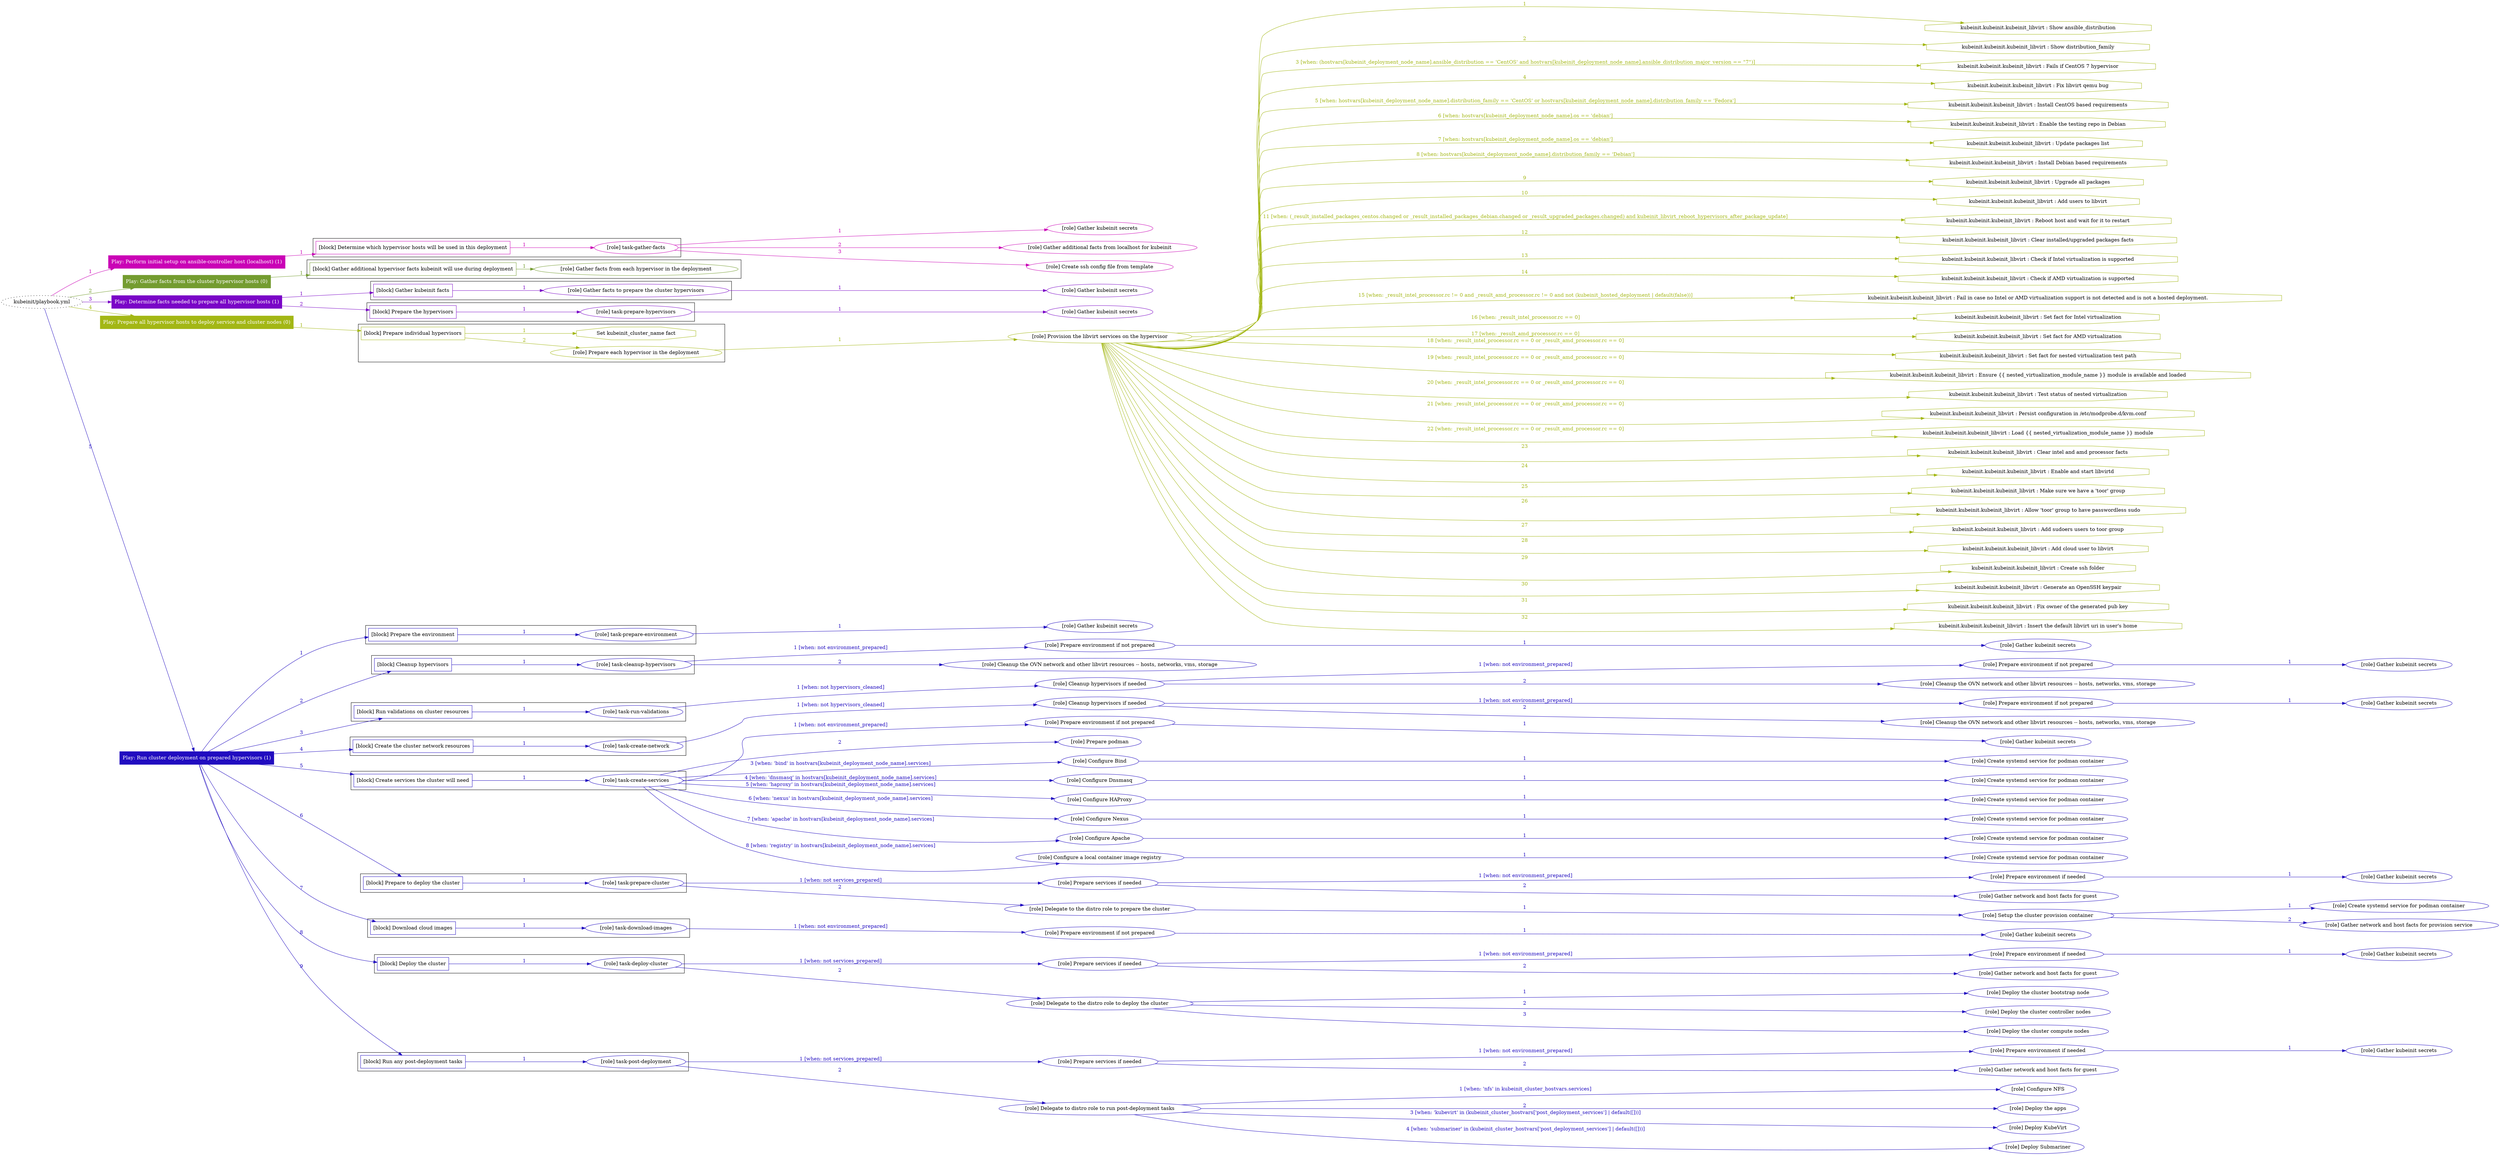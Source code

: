 digraph {
	graph [concentrate=true ordering=in rankdir=LR ratio=fill]
	edge [esep=5 sep=10]
	"kubeinit/playbook.yml" [URL="/home/runner/work/kubeinit/kubeinit/kubeinit/playbook.yml" id=playbook_c9b56cb6 style=dotted]
	play_fc988ac1 [label="Play: Perform initial setup on ansible-controller host (localhost) (1)" URL="/home/runner/work/kubeinit/kubeinit/kubeinit/playbook.yml" color="#ca02b6" fontcolor="#ffffff" id=play_fc988ac1 shape=box style=filled tooltip=localhost]
	"kubeinit/playbook.yml" -> play_fc988ac1 [label="1 " color="#ca02b6" fontcolor="#ca02b6" id=edge_8c54d7ce labeltooltip="1 " tooltip="1 "]
	subgraph "Gather kubeinit secrets" {
		role_8f30a527 [label="[role] Gather kubeinit secrets" URL="/home/runner/.ansible/collections/ansible_collections/kubeinit/kubeinit/roles/kubeinit_prepare/tasks/build_hypervisors_group.yml" color="#ca02b6" id=role_8f30a527 tooltip="Gather kubeinit secrets"]
	}
	subgraph "Gather additional facts from localhost for kubeinit" {
		role_5fc4ee80 [label="[role] Gather additional facts from localhost for kubeinit" URL="/home/runner/.ansible/collections/ansible_collections/kubeinit/kubeinit/roles/kubeinit_prepare/tasks/build_hypervisors_group.yml" color="#ca02b6" id=role_5fc4ee80 tooltip="Gather additional facts from localhost for kubeinit"]
	}
	subgraph "Create ssh config file from template" {
		role_0b96d776 [label="[role] Create ssh config file from template" URL="/home/runner/.ansible/collections/ansible_collections/kubeinit/kubeinit/roles/kubeinit_prepare/tasks/build_hypervisors_group.yml" color="#ca02b6" id=role_0b96d776 tooltip="Create ssh config file from template"]
	}
	subgraph "task-gather-facts" {
		role_b7f6b786 [label="[role] task-gather-facts" URL="/home/runner/work/kubeinit/kubeinit/kubeinit/playbook.yml" color="#ca02b6" id=role_b7f6b786 tooltip="task-gather-facts"]
		role_b7f6b786 -> role_8f30a527 [label="1 " color="#ca02b6" fontcolor="#ca02b6" id=edge_a743441b labeltooltip="1 " tooltip="1 "]
		role_b7f6b786 -> role_5fc4ee80 [label="2 " color="#ca02b6" fontcolor="#ca02b6" id=edge_037b08cf labeltooltip="2 " tooltip="2 "]
		role_b7f6b786 -> role_0b96d776 [label="3 " color="#ca02b6" fontcolor="#ca02b6" id=edge_4e9aa36f labeltooltip="3 " tooltip="3 "]
	}
	subgraph "Play: Perform initial setup on ansible-controller host (localhost) (1)" {
		play_fc988ac1 -> block_992628e1 [label=1 color="#ca02b6" fontcolor="#ca02b6" id=edge_14b00d5e labeltooltip=1 tooltip=1]
		subgraph cluster_block_992628e1 {
			block_992628e1 [label="[block] Determine which hypervisor hosts will be used in this deployment" URL="/home/runner/work/kubeinit/kubeinit/kubeinit/playbook.yml" color="#ca02b6" id=block_992628e1 labeltooltip="Determine which hypervisor hosts will be used in this deployment" shape=box tooltip="Determine which hypervisor hosts will be used in this deployment"]
			block_992628e1 -> role_b7f6b786 [label="1 " color="#ca02b6" fontcolor="#ca02b6" id=edge_585428f0 labeltooltip="1 " tooltip="1 "]
		}
	}
	play_fed6943c [label="Play: Gather facts from the cluster hypervisor hosts (0)" URL="/home/runner/work/kubeinit/kubeinit/kubeinit/playbook.yml" color="#749c30" fontcolor="#ffffff" id=play_fed6943c shape=box style=filled tooltip="Play: Gather facts from the cluster hypervisor hosts (0)"]
	"kubeinit/playbook.yml" -> play_fed6943c [label="2 " color="#749c30" fontcolor="#749c30" id=edge_6ae4882c labeltooltip="2 " tooltip="2 "]
	subgraph "Gather facts from each hypervisor in the deployment" {
		role_79f2694d [label="[role] Gather facts from each hypervisor in the deployment" URL="/home/runner/work/kubeinit/kubeinit/kubeinit/playbook.yml" color="#749c30" id=role_79f2694d tooltip="Gather facts from each hypervisor in the deployment"]
	}
	subgraph "Play: Gather facts from the cluster hypervisor hosts (0)" {
		play_fed6943c -> block_58659903 [label=1 color="#749c30" fontcolor="#749c30" id=edge_8e6f86ac labeltooltip=1 tooltip=1]
		subgraph cluster_block_58659903 {
			block_58659903 [label="[block] Gather additional hypervisor facts kubeinit will use during deployment" URL="/home/runner/work/kubeinit/kubeinit/kubeinit/playbook.yml" color="#749c30" id=block_58659903 labeltooltip="Gather additional hypervisor facts kubeinit will use during deployment" shape=box tooltip="Gather additional hypervisor facts kubeinit will use during deployment"]
			block_58659903 -> role_79f2694d [label="1 " color="#749c30" fontcolor="#749c30" id=edge_bff15e90 labeltooltip="1 " tooltip="1 "]
		}
	}
	play_2fd79575 [label="Play: Determine facts needed to prepare all hypervisor hosts (1)" URL="/home/runner/work/kubeinit/kubeinit/kubeinit/playbook.yml" color="#7a05c7" fontcolor="#ffffff" id=play_2fd79575 shape=box style=filled tooltip=localhost]
	"kubeinit/playbook.yml" -> play_2fd79575 [label="3 " color="#7a05c7" fontcolor="#7a05c7" id=edge_0a85baa4 labeltooltip="3 " tooltip="3 "]
	subgraph "Gather kubeinit secrets" {
		role_c3f4c0b1 [label="[role] Gather kubeinit secrets" URL="/home/runner/.ansible/collections/ansible_collections/kubeinit/kubeinit/roles/kubeinit_prepare/tasks/gather_kubeinit_facts.yml" color="#7a05c7" id=role_c3f4c0b1 tooltip="Gather kubeinit secrets"]
	}
	subgraph "Gather facts to prepare the cluster hypervisors" {
		role_22e62b3e [label="[role] Gather facts to prepare the cluster hypervisors" URL="/home/runner/work/kubeinit/kubeinit/kubeinit/playbook.yml" color="#7a05c7" id=role_22e62b3e tooltip="Gather facts to prepare the cluster hypervisors"]
		role_22e62b3e -> role_c3f4c0b1 [label="1 " color="#7a05c7" fontcolor="#7a05c7" id=edge_e514bfc8 labeltooltip="1 " tooltip="1 "]
	}
	subgraph "Gather kubeinit secrets" {
		role_9f990e6d [label="[role] Gather kubeinit secrets" URL="/home/runner/.ansible/collections/ansible_collections/kubeinit/kubeinit/roles/kubeinit_prepare/tasks/gather_kubeinit_facts.yml" color="#7a05c7" id=role_9f990e6d tooltip="Gather kubeinit secrets"]
	}
	subgraph "task-prepare-hypervisors" {
		role_d94abcdb [label="[role] task-prepare-hypervisors" URL="/home/runner/work/kubeinit/kubeinit/kubeinit/playbook.yml" color="#7a05c7" id=role_d94abcdb tooltip="task-prepare-hypervisors"]
		role_d94abcdb -> role_9f990e6d [label="1 " color="#7a05c7" fontcolor="#7a05c7" id=edge_ed66c7b0 labeltooltip="1 " tooltip="1 "]
	}
	subgraph "Play: Determine facts needed to prepare all hypervisor hosts (1)" {
		play_2fd79575 -> block_9851cff4 [label=1 color="#7a05c7" fontcolor="#7a05c7" id=edge_17014888 labeltooltip=1 tooltip=1]
		subgraph cluster_block_9851cff4 {
			block_9851cff4 [label="[block] Gather kubeinit facts" URL="/home/runner/work/kubeinit/kubeinit/kubeinit/playbook.yml" color="#7a05c7" id=block_9851cff4 labeltooltip="Gather kubeinit facts" shape=box tooltip="Gather kubeinit facts"]
			block_9851cff4 -> role_22e62b3e [label="1 " color="#7a05c7" fontcolor="#7a05c7" id=edge_4fa0a72e labeltooltip="1 " tooltip="1 "]
		}
		play_2fd79575 -> block_15b4e3c2 [label=2 color="#7a05c7" fontcolor="#7a05c7" id=edge_bb39350d labeltooltip=2 tooltip=2]
		subgraph cluster_block_15b4e3c2 {
			block_15b4e3c2 [label="[block] Prepare the hypervisors" URL="/home/runner/work/kubeinit/kubeinit/kubeinit/playbook.yml" color="#7a05c7" id=block_15b4e3c2 labeltooltip="Prepare the hypervisors" shape=box tooltip="Prepare the hypervisors"]
			block_15b4e3c2 -> role_d94abcdb [label="1 " color="#7a05c7" fontcolor="#7a05c7" id=edge_182ed3c0 labeltooltip="1 " tooltip="1 "]
		}
	}
	play_4b8565a6 [label="Play: Prepare all hypervisor hosts to deploy service and cluster nodes (0)" URL="/home/runner/work/kubeinit/kubeinit/kubeinit/playbook.yml" color="#a3b715" fontcolor="#ffffff" id=play_4b8565a6 shape=box style=filled tooltip="Play: Prepare all hypervisor hosts to deploy service and cluster nodes (0)"]
	"kubeinit/playbook.yml" -> play_4b8565a6 [label="4 " color="#a3b715" fontcolor="#a3b715" id=edge_c223b5f1 labeltooltip="4 " tooltip="4 "]
	subgraph "Provision the libvirt services on the hypervisor" {
		role_2cfb776a [label="[role] Provision the libvirt services on the hypervisor" URL="/home/runner/.ansible/collections/ansible_collections/kubeinit/kubeinit/roles/kubeinit_prepare/tasks/prepare_hypervisor.yml" color="#a3b715" id=role_2cfb776a tooltip="Provision the libvirt services on the hypervisor"]
		task_dbc6a4a2 [label="kubeinit.kubeinit.kubeinit_libvirt : Show ansible_distribution" URL="/home/runner/.ansible/collections/ansible_collections/kubeinit/kubeinit/roles/kubeinit_libvirt/tasks/main.yml" color="#a3b715" id=task_dbc6a4a2 shape=octagon tooltip="kubeinit.kubeinit.kubeinit_libvirt : Show ansible_distribution"]
		role_2cfb776a -> task_dbc6a4a2 [label="1 " color="#a3b715" fontcolor="#a3b715" id=edge_57252e41 labeltooltip="1 " tooltip="1 "]
		task_d8421965 [label="kubeinit.kubeinit.kubeinit_libvirt : Show distribution_family" URL="/home/runner/.ansible/collections/ansible_collections/kubeinit/kubeinit/roles/kubeinit_libvirt/tasks/main.yml" color="#a3b715" id=task_d8421965 shape=octagon tooltip="kubeinit.kubeinit.kubeinit_libvirt : Show distribution_family"]
		role_2cfb776a -> task_d8421965 [label="2 " color="#a3b715" fontcolor="#a3b715" id=edge_412dad30 labeltooltip="2 " tooltip="2 "]
		task_c6c022d0 [label="kubeinit.kubeinit.kubeinit_libvirt : Fails if CentOS 7 hypervisor" URL="/home/runner/.ansible/collections/ansible_collections/kubeinit/kubeinit/roles/kubeinit_libvirt/tasks/main.yml" color="#a3b715" id=task_c6c022d0 shape=octagon tooltip="kubeinit.kubeinit.kubeinit_libvirt : Fails if CentOS 7 hypervisor"]
		role_2cfb776a -> task_c6c022d0 [label="3 [when: (hostvars[kubeinit_deployment_node_name].ansible_distribution == 'CentOS' and hostvars[kubeinit_deployment_node_name].ansible_distribution_major_version == \"7\")]" color="#a3b715" fontcolor="#a3b715" id=edge_073e0e39 labeltooltip="3 [when: (hostvars[kubeinit_deployment_node_name].ansible_distribution == 'CentOS' and hostvars[kubeinit_deployment_node_name].ansible_distribution_major_version == \"7\")]" tooltip="3 [when: (hostvars[kubeinit_deployment_node_name].ansible_distribution == 'CentOS' and hostvars[kubeinit_deployment_node_name].ansible_distribution_major_version == \"7\")]"]
		task_10f7ffd4 [label="kubeinit.kubeinit.kubeinit_libvirt : Fix libvirt qemu bug" URL="/home/runner/.ansible/collections/ansible_collections/kubeinit/kubeinit/roles/kubeinit_libvirt/tasks/main.yml" color="#a3b715" id=task_10f7ffd4 shape=octagon tooltip="kubeinit.kubeinit.kubeinit_libvirt : Fix libvirt qemu bug"]
		role_2cfb776a -> task_10f7ffd4 [label="4 " color="#a3b715" fontcolor="#a3b715" id=edge_dfec5275 labeltooltip="4 " tooltip="4 "]
		task_37a48903 [label="kubeinit.kubeinit.kubeinit_libvirt : Install CentOS based requirements" URL="/home/runner/.ansible/collections/ansible_collections/kubeinit/kubeinit/roles/kubeinit_libvirt/tasks/main.yml" color="#a3b715" id=task_37a48903 shape=octagon tooltip="kubeinit.kubeinit.kubeinit_libvirt : Install CentOS based requirements"]
		role_2cfb776a -> task_37a48903 [label="5 [when: hostvars[kubeinit_deployment_node_name].distribution_family == 'CentOS' or hostvars[kubeinit_deployment_node_name].distribution_family == 'Fedora']" color="#a3b715" fontcolor="#a3b715" id=edge_7a6ffe7f labeltooltip="5 [when: hostvars[kubeinit_deployment_node_name].distribution_family == 'CentOS' or hostvars[kubeinit_deployment_node_name].distribution_family == 'Fedora']" tooltip="5 [when: hostvars[kubeinit_deployment_node_name].distribution_family == 'CentOS' or hostvars[kubeinit_deployment_node_name].distribution_family == 'Fedora']"]
		task_52169161 [label="kubeinit.kubeinit.kubeinit_libvirt : Enable the testing repo in Debian" URL="/home/runner/.ansible/collections/ansible_collections/kubeinit/kubeinit/roles/kubeinit_libvirt/tasks/main.yml" color="#a3b715" id=task_52169161 shape=octagon tooltip="kubeinit.kubeinit.kubeinit_libvirt : Enable the testing repo in Debian"]
		role_2cfb776a -> task_52169161 [label="6 [when: hostvars[kubeinit_deployment_node_name].os == 'debian']" color="#a3b715" fontcolor="#a3b715" id=edge_b6dc02a3 labeltooltip="6 [when: hostvars[kubeinit_deployment_node_name].os == 'debian']" tooltip="6 [when: hostvars[kubeinit_deployment_node_name].os == 'debian']"]
		task_c0a4d7e3 [label="kubeinit.kubeinit.kubeinit_libvirt : Update packages list" URL="/home/runner/.ansible/collections/ansible_collections/kubeinit/kubeinit/roles/kubeinit_libvirt/tasks/main.yml" color="#a3b715" id=task_c0a4d7e3 shape=octagon tooltip="kubeinit.kubeinit.kubeinit_libvirt : Update packages list"]
		role_2cfb776a -> task_c0a4d7e3 [label="7 [when: hostvars[kubeinit_deployment_node_name].os == 'debian']" color="#a3b715" fontcolor="#a3b715" id=edge_d60c659f labeltooltip="7 [when: hostvars[kubeinit_deployment_node_name].os == 'debian']" tooltip="7 [when: hostvars[kubeinit_deployment_node_name].os == 'debian']"]
		task_a88b8244 [label="kubeinit.kubeinit.kubeinit_libvirt : Install Debian based requirements" URL="/home/runner/.ansible/collections/ansible_collections/kubeinit/kubeinit/roles/kubeinit_libvirt/tasks/main.yml" color="#a3b715" id=task_a88b8244 shape=octagon tooltip="kubeinit.kubeinit.kubeinit_libvirt : Install Debian based requirements"]
		role_2cfb776a -> task_a88b8244 [label="8 [when: hostvars[kubeinit_deployment_node_name].distribution_family == 'Debian']" color="#a3b715" fontcolor="#a3b715" id=edge_d1511bc3 labeltooltip="8 [when: hostvars[kubeinit_deployment_node_name].distribution_family == 'Debian']" tooltip="8 [when: hostvars[kubeinit_deployment_node_name].distribution_family == 'Debian']"]
		task_5dcda4c2 [label="kubeinit.kubeinit.kubeinit_libvirt : Upgrade all packages" URL="/home/runner/.ansible/collections/ansible_collections/kubeinit/kubeinit/roles/kubeinit_libvirt/tasks/main.yml" color="#a3b715" id=task_5dcda4c2 shape=octagon tooltip="kubeinit.kubeinit.kubeinit_libvirt : Upgrade all packages"]
		role_2cfb776a -> task_5dcda4c2 [label="9 " color="#a3b715" fontcolor="#a3b715" id=edge_c38d7869 labeltooltip="9 " tooltip="9 "]
		task_1669794b [label="kubeinit.kubeinit.kubeinit_libvirt : Add users to libvirt" URL="/home/runner/.ansible/collections/ansible_collections/kubeinit/kubeinit/roles/kubeinit_libvirt/tasks/main.yml" color="#a3b715" id=task_1669794b shape=octagon tooltip="kubeinit.kubeinit.kubeinit_libvirt : Add users to libvirt"]
		role_2cfb776a -> task_1669794b [label="10 " color="#a3b715" fontcolor="#a3b715" id=edge_5306b476 labeltooltip="10 " tooltip="10 "]
		task_799e3583 [label="kubeinit.kubeinit.kubeinit_libvirt : Reboot host and wait for it to restart" URL="/home/runner/.ansible/collections/ansible_collections/kubeinit/kubeinit/roles/kubeinit_libvirt/tasks/main.yml" color="#a3b715" id=task_799e3583 shape=octagon tooltip="kubeinit.kubeinit.kubeinit_libvirt : Reboot host and wait for it to restart"]
		role_2cfb776a -> task_799e3583 [label="11 [when: (_result_installed_packages_centos.changed or _result_installed_packages_debian.changed or _result_upgraded_packages.changed) and kubeinit_libvirt_reboot_hypervisors_after_package_update]" color="#a3b715" fontcolor="#a3b715" id=edge_d7aa5ded labeltooltip="11 [when: (_result_installed_packages_centos.changed or _result_installed_packages_debian.changed or _result_upgraded_packages.changed) and kubeinit_libvirt_reboot_hypervisors_after_package_update]" tooltip="11 [when: (_result_installed_packages_centos.changed or _result_installed_packages_debian.changed or _result_upgraded_packages.changed) and kubeinit_libvirt_reboot_hypervisors_after_package_update]"]
		task_91b98fa7 [label="kubeinit.kubeinit.kubeinit_libvirt : Clear installed/upgraded packages facts" URL="/home/runner/.ansible/collections/ansible_collections/kubeinit/kubeinit/roles/kubeinit_libvirt/tasks/main.yml" color="#a3b715" id=task_91b98fa7 shape=octagon tooltip="kubeinit.kubeinit.kubeinit_libvirt : Clear installed/upgraded packages facts"]
		role_2cfb776a -> task_91b98fa7 [label="12 " color="#a3b715" fontcolor="#a3b715" id=edge_f72f6860 labeltooltip="12 " tooltip="12 "]
		task_7a5e8f05 [label="kubeinit.kubeinit.kubeinit_libvirt : Check if Intel virtualization is supported" URL="/home/runner/.ansible/collections/ansible_collections/kubeinit/kubeinit/roles/kubeinit_libvirt/tasks/main.yml" color="#a3b715" id=task_7a5e8f05 shape=octagon tooltip="kubeinit.kubeinit.kubeinit_libvirt : Check if Intel virtualization is supported"]
		role_2cfb776a -> task_7a5e8f05 [label="13 " color="#a3b715" fontcolor="#a3b715" id=edge_ca6df52b labeltooltip="13 " tooltip="13 "]
		task_9588a681 [label="kubeinit.kubeinit.kubeinit_libvirt : Check if AMD virtualization is supported" URL="/home/runner/.ansible/collections/ansible_collections/kubeinit/kubeinit/roles/kubeinit_libvirt/tasks/main.yml" color="#a3b715" id=task_9588a681 shape=octagon tooltip="kubeinit.kubeinit.kubeinit_libvirt : Check if AMD virtualization is supported"]
		role_2cfb776a -> task_9588a681 [label="14 " color="#a3b715" fontcolor="#a3b715" id=edge_bc93c766 labeltooltip="14 " tooltip="14 "]
		task_74342bd3 [label="kubeinit.kubeinit.kubeinit_libvirt : Fail in case no Intel or AMD virtualization support is not detected and is not a hosted deployment." URL="/home/runner/.ansible/collections/ansible_collections/kubeinit/kubeinit/roles/kubeinit_libvirt/tasks/main.yml" color="#a3b715" id=task_74342bd3 shape=octagon tooltip="kubeinit.kubeinit.kubeinit_libvirt : Fail in case no Intel or AMD virtualization support is not detected and is not a hosted deployment."]
		role_2cfb776a -> task_74342bd3 [label="15 [when: _result_intel_processor.rc != 0 and _result_amd_processor.rc != 0 and not (kubeinit_hosted_deployment | default(false))]" color="#a3b715" fontcolor="#a3b715" id=edge_b9ce01b6 labeltooltip="15 [when: _result_intel_processor.rc != 0 and _result_amd_processor.rc != 0 and not (kubeinit_hosted_deployment | default(false))]" tooltip="15 [when: _result_intel_processor.rc != 0 and _result_amd_processor.rc != 0 and not (kubeinit_hosted_deployment | default(false))]"]
		task_2630105c [label="kubeinit.kubeinit.kubeinit_libvirt : Set fact for Intel virtualization" URL="/home/runner/.ansible/collections/ansible_collections/kubeinit/kubeinit/roles/kubeinit_libvirt/tasks/main.yml" color="#a3b715" id=task_2630105c shape=octagon tooltip="kubeinit.kubeinit.kubeinit_libvirt : Set fact for Intel virtualization"]
		role_2cfb776a -> task_2630105c [label="16 [when: _result_intel_processor.rc == 0]" color="#a3b715" fontcolor="#a3b715" id=edge_c3c60e54 labeltooltip="16 [when: _result_intel_processor.rc == 0]" tooltip="16 [when: _result_intel_processor.rc == 0]"]
		task_57cc73a2 [label="kubeinit.kubeinit.kubeinit_libvirt : Set fact for AMD virtualization" URL="/home/runner/.ansible/collections/ansible_collections/kubeinit/kubeinit/roles/kubeinit_libvirt/tasks/main.yml" color="#a3b715" id=task_57cc73a2 shape=octagon tooltip="kubeinit.kubeinit.kubeinit_libvirt : Set fact for AMD virtualization"]
		role_2cfb776a -> task_57cc73a2 [label="17 [when: _result_amd_processor.rc == 0]" color="#a3b715" fontcolor="#a3b715" id=edge_16773c73 labeltooltip="17 [when: _result_amd_processor.rc == 0]" tooltip="17 [when: _result_amd_processor.rc == 0]"]
		task_a6653b1b [label="kubeinit.kubeinit.kubeinit_libvirt : Set fact for nested virtualization test path" URL="/home/runner/.ansible/collections/ansible_collections/kubeinit/kubeinit/roles/kubeinit_libvirt/tasks/main.yml" color="#a3b715" id=task_a6653b1b shape=octagon tooltip="kubeinit.kubeinit.kubeinit_libvirt : Set fact for nested virtualization test path"]
		role_2cfb776a -> task_a6653b1b [label="18 [when: _result_intel_processor.rc == 0 or _result_amd_processor.rc == 0]" color="#a3b715" fontcolor="#a3b715" id=edge_26a9784b labeltooltip="18 [when: _result_intel_processor.rc == 0 or _result_amd_processor.rc == 0]" tooltip="18 [when: _result_intel_processor.rc == 0 or _result_amd_processor.rc == 0]"]
		task_4173d1dc [label="kubeinit.kubeinit.kubeinit_libvirt : Ensure {{ nested_virtualization_module_name }} module is available and loaded" URL="/home/runner/.ansible/collections/ansible_collections/kubeinit/kubeinit/roles/kubeinit_libvirt/tasks/main.yml" color="#a3b715" id=task_4173d1dc shape=octagon tooltip="kubeinit.kubeinit.kubeinit_libvirt : Ensure {{ nested_virtualization_module_name }} module is available and loaded"]
		role_2cfb776a -> task_4173d1dc [label="19 [when: _result_intel_processor.rc == 0 or _result_amd_processor.rc == 0]" color="#a3b715" fontcolor="#a3b715" id=edge_7d07369d labeltooltip="19 [when: _result_intel_processor.rc == 0 or _result_amd_processor.rc == 0]" tooltip="19 [when: _result_intel_processor.rc == 0 or _result_amd_processor.rc == 0]"]
		task_c7f52f58 [label="kubeinit.kubeinit.kubeinit_libvirt : Test status of nested virtualization" URL="/home/runner/.ansible/collections/ansible_collections/kubeinit/kubeinit/roles/kubeinit_libvirt/tasks/main.yml" color="#a3b715" id=task_c7f52f58 shape=octagon tooltip="kubeinit.kubeinit.kubeinit_libvirt : Test status of nested virtualization"]
		role_2cfb776a -> task_c7f52f58 [label="20 [when: _result_intel_processor.rc == 0 or _result_amd_processor.rc == 0]" color="#a3b715" fontcolor="#a3b715" id=edge_10243f0a labeltooltip="20 [when: _result_intel_processor.rc == 0 or _result_amd_processor.rc == 0]" tooltip="20 [when: _result_intel_processor.rc == 0 or _result_amd_processor.rc == 0]"]
		task_5642995b [label="kubeinit.kubeinit.kubeinit_libvirt : Persist configuration in /etc/modprobe.d/kvm.conf" URL="/home/runner/.ansible/collections/ansible_collections/kubeinit/kubeinit/roles/kubeinit_libvirt/tasks/main.yml" color="#a3b715" id=task_5642995b shape=octagon tooltip="kubeinit.kubeinit.kubeinit_libvirt : Persist configuration in /etc/modprobe.d/kvm.conf"]
		role_2cfb776a -> task_5642995b [label="21 [when: _result_intel_processor.rc == 0 or _result_amd_processor.rc == 0]" color="#a3b715" fontcolor="#a3b715" id=edge_2be092a4 labeltooltip="21 [when: _result_intel_processor.rc == 0 or _result_amd_processor.rc == 0]" tooltip="21 [when: _result_intel_processor.rc == 0 or _result_amd_processor.rc == 0]"]
		task_6a172c84 [label="kubeinit.kubeinit.kubeinit_libvirt : Load {{ nested_virtualization_module_name }} module" URL="/home/runner/.ansible/collections/ansible_collections/kubeinit/kubeinit/roles/kubeinit_libvirt/tasks/main.yml" color="#a3b715" id=task_6a172c84 shape=octagon tooltip="kubeinit.kubeinit.kubeinit_libvirt : Load {{ nested_virtualization_module_name }} module"]
		role_2cfb776a -> task_6a172c84 [label="22 [when: _result_intel_processor.rc == 0 or _result_amd_processor.rc == 0]" color="#a3b715" fontcolor="#a3b715" id=edge_bea31781 labeltooltip="22 [when: _result_intel_processor.rc == 0 or _result_amd_processor.rc == 0]" tooltip="22 [when: _result_intel_processor.rc == 0 or _result_amd_processor.rc == 0]"]
		task_1c728f7e [label="kubeinit.kubeinit.kubeinit_libvirt : Clear intel and amd processor facts" URL="/home/runner/.ansible/collections/ansible_collections/kubeinit/kubeinit/roles/kubeinit_libvirt/tasks/main.yml" color="#a3b715" id=task_1c728f7e shape=octagon tooltip="kubeinit.kubeinit.kubeinit_libvirt : Clear intel and amd processor facts"]
		role_2cfb776a -> task_1c728f7e [label="23 " color="#a3b715" fontcolor="#a3b715" id=edge_803eecd3 labeltooltip="23 " tooltip="23 "]
		task_188c07df [label="kubeinit.kubeinit.kubeinit_libvirt : Enable and start libvirtd" URL="/home/runner/.ansible/collections/ansible_collections/kubeinit/kubeinit/roles/kubeinit_libvirt/tasks/main.yml" color="#a3b715" id=task_188c07df shape=octagon tooltip="kubeinit.kubeinit.kubeinit_libvirt : Enable and start libvirtd"]
		role_2cfb776a -> task_188c07df [label="24 " color="#a3b715" fontcolor="#a3b715" id=edge_860ba5a3 labeltooltip="24 " tooltip="24 "]
		task_4208058b [label="kubeinit.kubeinit.kubeinit_libvirt : Make sure we have a 'toor' group" URL="/home/runner/.ansible/collections/ansible_collections/kubeinit/kubeinit/roles/kubeinit_libvirt/tasks/60_create_cloud_user.yml" color="#a3b715" id=task_4208058b shape=octagon tooltip="kubeinit.kubeinit.kubeinit_libvirt : Make sure we have a 'toor' group"]
		role_2cfb776a -> task_4208058b [label="25 " color="#a3b715" fontcolor="#a3b715" id=edge_87edbac8 labeltooltip="25 " tooltip="25 "]
		task_3121eb7c [label="kubeinit.kubeinit.kubeinit_libvirt : Allow 'toor' group to have passwordless sudo" URL="/home/runner/.ansible/collections/ansible_collections/kubeinit/kubeinit/roles/kubeinit_libvirt/tasks/60_create_cloud_user.yml" color="#a3b715" id=task_3121eb7c shape=octagon tooltip="kubeinit.kubeinit.kubeinit_libvirt : Allow 'toor' group to have passwordless sudo"]
		role_2cfb776a -> task_3121eb7c [label="26 " color="#a3b715" fontcolor="#a3b715" id=edge_8980a93f labeltooltip="26 " tooltip="26 "]
		task_3cae3ea9 [label="kubeinit.kubeinit.kubeinit_libvirt : Add sudoers users to toor group" URL="/home/runner/.ansible/collections/ansible_collections/kubeinit/kubeinit/roles/kubeinit_libvirt/tasks/60_create_cloud_user.yml" color="#a3b715" id=task_3cae3ea9 shape=octagon tooltip="kubeinit.kubeinit.kubeinit_libvirt : Add sudoers users to toor group"]
		role_2cfb776a -> task_3cae3ea9 [label="27 " color="#a3b715" fontcolor="#a3b715" id=edge_f87ca185 labeltooltip="27 " tooltip="27 "]
		task_16de21b0 [label="kubeinit.kubeinit.kubeinit_libvirt : Add cloud user to libvirt" URL="/home/runner/.ansible/collections/ansible_collections/kubeinit/kubeinit/roles/kubeinit_libvirt/tasks/60_create_cloud_user.yml" color="#a3b715" id=task_16de21b0 shape=octagon tooltip="kubeinit.kubeinit.kubeinit_libvirt : Add cloud user to libvirt"]
		role_2cfb776a -> task_16de21b0 [label="28 " color="#a3b715" fontcolor="#a3b715" id=edge_978b13cd labeltooltip="28 " tooltip="28 "]
		task_b7c3ef42 [label="kubeinit.kubeinit.kubeinit_libvirt : Create ssh folder" URL="/home/runner/.ansible/collections/ansible_collections/kubeinit/kubeinit/roles/kubeinit_libvirt/tasks/60_create_cloud_user.yml" color="#a3b715" id=task_b7c3ef42 shape=octagon tooltip="kubeinit.kubeinit.kubeinit_libvirt : Create ssh folder"]
		role_2cfb776a -> task_b7c3ef42 [label="29 " color="#a3b715" fontcolor="#a3b715" id=edge_707ecbe4 labeltooltip="29 " tooltip="29 "]
		task_9b816ebf [label="kubeinit.kubeinit.kubeinit_libvirt : Generate an OpenSSH keypair" URL="/home/runner/.ansible/collections/ansible_collections/kubeinit/kubeinit/roles/kubeinit_libvirt/tasks/60_create_cloud_user.yml" color="#a3b715" id=task_9b816ebf shape=octagon tooltip="kubeinit.kubeinit.kubeinit_libvirt : Generate an OpenSSH keypair"]
		role_2cfb776a -> task_9b816ebf [label="30 " color="#a3b715" fontcolor="#a3b715" id=edge_13d90f6c labeltooltip="30 " tooltip="30 "]
		task_f12d9db8 [label="kubeinit.kubeinit.kubeinit_libvirt : Fix owner of the generated pub key" URL="/home/runner/.ansible/collections/ansible_collections/kubeinit/kubeinit/roles/kubeinit_libvirt/tasks/60_create_cloud_user.yml" color="#a3b715" id=task_f12d9db8 shape=octagon tooltip="kubeinit.kubeinit.kubeinit_libvirt : Fix owner of the generated pub key"]
		role_2cfb776a -> task_f12d9db8 [label="31 " color="#a3b715" fontcolor="#a3b715" id=edge_d1d92adf labeltooltip="31 " tooltip="31 "]
		task_fb909bdb [label="kubeinit.kubeinit.kubeinit_libvirt : Insert the default libvirt uri in user's home" URL="/home/runner/.ansible/collections/ansible_collections/kubeinit/kubeinit/roles/kubeinit_libvirt/tasks/60_create_cloud_user.yml" color="#a3b715" id=task_fb909bdb shape=octagon tooltip="kubeinit.kubeinit.kubeinit_libvirt : Insert the default libvirt uri in user's home"]
		role_2cfb776a -> task_fb909bdb [label="32 " color="#a3b715" fontcolor="#a3b715" id=edge_9db9cf5d labeltooltip="32 " tooltip="32 "]
	}
	subgraph "Prepare each hypervisor in the deployment" {
		role_104086be [label="[role] Prepare each hypervisor in the deployment" URL="/home/runner/work/kubeinit/kubeinit/kubeinit/playbook.yml" color="#a3b715" id=role_104086be tooltip="Prepare each hypervisor in the deployment"]
		role_104086be -> role_2cfb776a [label="1 " color="#a3b715" fontcolor="#a3b715" id=edge_ead4b66f labeltooltip="1 " tooltip="1 "]
	}
	subgraph "Play: Prepare all hypervisor hosts to deploy service and cluster nodes (0)" {
		play_4b8565a6 -> block_b8692b04 [label=1 color="#a3b715" fontcolor="#a3b715" id=edge_6c3736e1 labeltooltip=1 tooltip=1]
		subgraph cluster_block_b8692b04 {
			block_b8692b04 [label="[block] Prepare individual hypervisors" URL="/home/runner/work/kubeinit/kubeinit/kubeinit/playbook.yml" color="#a3b715" id=block_b8692b04 labeltooltip="Prepare individual hypervisors" shape=box tooltip="Prepare individual hypervisors"]
			block_b8692b04 -> role_104086be [label="2 " color="#a3b715" fontcolor="#a3b715" id=edge_d2264199 labeltooltip="2 " tooltip="2 "]
			task_9cd47b58 [label="Set kubeinit_cluster_name fact" URL="/home/runner/work/kubeinit/kubeinit/kubeinit/playbook.yml" color="#a3b715" id=task_9cd47b58 shape=octagon tooltip="Set kubeinit_cluster_name fact"]
			block_b8692b04 -> task_9cd47b58 [label="1 " color="#a3b715" fontcolor="#a3b715" id=edge_24fdeb49 labeltooltip="1 " tooltip="1 "]
		}
	}
	play_75915ec7 [label="Play: Run cluster deployment on prepared hypervisors (1)" URL="/home/runner/work/kubeinit/kubeinit/kubeinit/playbook.yml" color="#210cc0" fontcolor="#ffffff" id=play_75915ec7 shape=box style=filled tooltip=localhost]
	"kubeinit/playbook.yml" -> play_75915ec7 [label="5 " color="#210cc0" fontcolor="#210cc0" id=edge_cd8cc5f7 labeltooltip="5 " tooltip="5 "]
	subgraph "Gather kubeinit secrets" {
		role_914e44f6 [label="[role] Gather kubeinit secrets" URL="/home/runner/.ansible/collections/ansible_collections/kubeinit/kubeinit/roles/kubeinit_prepare/tasks/gather_kubeinit_facts.yml" color="#210cc0" id=role_914e44f6 tooltip="Gather kubeinit secrets"]
	}
	subgraph "task-prepare-environment" {
		role_1728bcf3 [label="[role] task-prepare-environment" URL="/home/runner/work/kubeinit/kubeinit/kubeinit/playbook.yml" color="#210cc0" id=role_1728bcf3 tooltip="task-prepare-environment"]
		role_1728bcf3 -> role_914e44f6 [label="1 " color="#210cc0" fontcolor="#210cc0" id=edge_7d0e9a37 labeltooltip="1 " tooltip="1 "]
	}
	subgraph "Gather kubeinit secrets" {
		role_fc8a0a4e [label="[role] Gather kubeinit secrets" URL="/home/runner/.ansible/collections/ansible_collections/kubeinit/kubeinit/roles/kubeinit_prepare/tasks/gather_kubeinit_facts.yml" color="#210cc0" id=role_fc8a0a4e tooltip="Gather kubeinit secrets"]
	}
	subgraph "Prepare environment if not prepared" {
		role_aa60cf4a [label="[role] Prepare environment if not prepared" URL="/home/runner/.ansible/collections/ansible_collections/kubeinit/kubeinit/roles/kubeinit_prepare/tasks/cleanup_hypervisors.yml" color="#210cc0" id=role_aa60cf4a tooltip="Prepare environment if not prepared"]
		role_aa60cf4a -> role_fc8a0a4e [label="1 " color="#210cc0" fontcolor="#210cc0" id=edge_977a934f labeltooltip="1 " tooltip="1 "]
	}
	subgraph "Cleanup the OVN network and other libvirt resources -- hosts, networks, vms, storage" {
		role_5d3751a6 [label="[role] Cleanup the OVN network and other libvirt resources -- hosts, networks, vms, storage" URL="/home/runner/.ansible/collections/ansible_collections/kubeinit/kubeinit/roles/kubeinit_prepare/tasks/cleanup_hypervisors.yml" color="#210cc0" id=role_5d3751a6 tooltip="Cleanup the OVN network and other libvirt resources -- hosts, networks, vms, storage"]
	}
	subgraph "task-cleanup-hypervisors" {
		role_21e09fcb [label="[role] task-cleanup-hypervisors" URL="/home/runner/work/kubeinit/kubeinit/kubeinit/playbook.yml" color="#210cc0" id=role_21e09fcb tooltip="task-cleanup-hypervisors"]
		role_21e09fcb -> role_aa60cf4a [label="1 [when: not environment_prepared]" color="#210cc0" fontcolor="#210cc0" id=edge_a4c93e23 labeltooltip="1 [when: not environment_prepared]" tooltip="1 [when: not environment_prepared]"]
		role_21e09fcb -> role_5d3751a6 [label="2 " color="#210cc0" fontcolor="#210cc0" id=edge_562a7383 labeltooltip="2 " tooltip="2 "]
	}
	subgraph "Gather kubeinit secrets" {
		role_01ae7f4c [label="[role] Gather kubeinit secrets" URL="/home/runner/.ansible/collections/ansible_collections/kubeinit/kubeinit/roles/kubeinit_prepare/tasks/gather_kubeinit_facts.yml" color="#210cc0" id=role_01ae7f4c tooltip="Gather kubeinit secrets"]
	}
	subgraph "Prepare environment if not prepared" {
		role_4436f760 [label="[role] Prepare environment if not prepared" URL="/home/runner/.ansible/collections/ansible_collections/kubeinit/kubeinit/roles/kubeinit_prepare/tasks/cleanup_hypervisors.yml" color="#210cc0" id=role_4436f760 tooltip="Prepare environment if not prepared"]
		role_4436f760 -> role_01ae7f4c [label="1 " color="#210cc0" fontcolor="#210cc0" id=edge_8b1522bf labeltooltip="1 " tooltip="1 "]
	}
	subgraph "Cleanup the OVN network and other libvirt resources -- hosts, networks, vms, storage" {
		role_6cbce454 [label="[role] Cleanup the OVN network and other libvirt resources -- hosts, networks, vms, storage" URL="/home/runner/.ansible/collections/ansible_collections/kubeinit/kubeinit/roles/kubeinit_prepare/tasks/cleanup_hypervisors.yml" color="#210cc0" id=role_6cbce454 tooltip="Cleanup the OVN network and other libvirt resources -- hosts, networks, vms, storage"]
	}
	subgraph "Cleanup hypervisors if needed" {
		role_90fc9815 [label="[role] Cleanup hypervisors if needed" URL="/home/runner/.ansible/collections/ansible_collections/kubeinit/kubeinit/roles/kubeinit_validations/tasks/main.yml" color="#210cc0" id=role_90fc9815 tooltip="Cleanup hypervisors if needed"]
		role_90fc9815 -> role_4436f760 [label="1 [when: not environment_prepared]" color="#210cc0" fontcolor="#210cc0" id=edge_1f602c3e labeltooltip="1 [when: not environment_prepared]" tooltip="1 [when: not environment_prepared]"]
		role_90fc9815 -> role_6cbce454 [label="2 " color="#210cc0" fontcolor="#210cc0" id=edge_d7a4da2e labeltooltip="2 " tooltip="2 "]
	}
	subgraph "task-run-validations" {
		role_66611792 [label="[role] task-run-validations" URL="/home/runner/work/kubeinit/kubeinit/kubeinit/playbook.yml" color="#210cc0" id=role_66611792 tooltip="task-run-validations"]
		role_66611792 -> role_90fc9815 [label="1 [when: not hypervisors_cleaned]" color="#210cc0" fontcolor="#210cc0" id=edge_5ed44615 labeltooltip="1 [when: not hypervisors_cleaned]" tooltip="1 [when: not hypervisors_cleaned]"]
	}
	subgraph "Gather kubeinit secrets" {
		role_38f26312 [label="[role] Gather kubeinit secrets" URL="/home/runner/.ansible/collections/ansible_collections/kubeinit/kubeinit/roles/kubeinit_prepare/tasks/gather_kubeinit_facts.yml" color="#210cc0" id=role_38f26312 tooltip="Gather kubeinit secrets"]
	}
	subgraph "Prepare environment if not prepared" {
		role_4faf37a9 [label="[role] Prepare environment if not prepared" URL="/home/runner/.ansible/collections/ansible_collections/kubeinit/kubeinit/roles/kubeinit_prepare/tasks/cleanup_hypervisors.yml" color="#210cc0" id=role_4faf37a9 tooltip="Prepare environment if not prepared"]
		role_4faf37a9 -> role_38f26312 [label="1 " color="#210cc0" fontcolor="#210cc0" id=edge_1565ded2 labeltooltip="1 " tooltip="1 "]
	}
	subgraph "Cleanup the OVN network and other libvirt resources -- hosts, networks, vms, storage" {
		role_d10a62f7 [label="[role] Cleanup the OVN network and other libvirt resources -- hosts, networks, vms, storage" URL="/home/runner/.ansible/collections/ansible_collections/kubeinit/kubeinit/roles/kubeinit_prepare/tasks/cleanup_hypervisors.yml" color="#210cc0" id=role_d10a62f7 tooltip="Cleanup the OVN network and other libvirt resources -- hosts, networks, vms, storage"]
	}
	subgraph "Cleanup hypervisors if needed" {
		role_36026f20 [label="[role] Cleanup hypervisors if needed" URL="/home/runner/.ansible/collections/ansible_collections/kubeinit/kubeinit/roles/kubeinit_libvirt/tasks/create_network.yml" color="#210cc0" id=role_36026f20 tooltip="Cleanup hypervisors if needed"]
		role_36026f20 -> role_4faf37a9 [label="1 [when: not environment_prepared]" color="#210cc0" fontcolor="#210cc0" id=edge_76efb76e labeltooltip="1 [when: not environment_prepared]" tooltip="1 [when: not environment_prepared]"]
		role_36026f20 -> role_d10a62f7 [label="2 " color="#210cc0" fontcolor="#210cc0" id=edge_57c284d8 labeltooltip="2 " tooltip="2 "]
	}
	subgraph "task-create-network" {
		role_1af2d9f9 [label="[role] task-create-network" URL="/home/runner/work/kubeinit/kubeinit/kubeinit/playbook.yml" color="#210cc0" id=role_1af2d9f9 tooltip="task-create-network"]
		role_1af2d9f9 -> role_36026f20 [label="1 [when: not hypervisors_cleaned]" color="#210cc0" fontcolor="#210cc0" id=edge_04a32503 labeltooltip="1 [when: not hypervisors_cleaned]" tooltip="1 [when: not hypervisors_cleaned]"]
	}
	subgraph "Gather kubeinit secrets" {
		role_400ea793 [label="[role] Gather kubeinit secrets" URL="/home/runner/.ansible/collections/ansible_collections/kubeinit/kubeinit/roles/kubeinit_prepare/tasks/gather_kubeinit_facts.yml" color="#210cc0" id=role_400ea793 tooltip="Gather kubeinit secrets"]
	}
	subgraph "Prepare environment if not prepared" {
		role_b5978632 [label="[role] Prepare environment if not prepared" URL="/home/runner/.ansible/collections/ansible_collections/kubeinit/kubeinit/roles/kubeinit_services/tasks/main.yml" color="#210cc0" id=role_b5978632 tooltip="Prepare environment if not prepared"]
		role_b5978632 -> role_400ea793 [label="1 " color="#210cc0" fontcolor="#210cc0" id=edge_f2399c10 labeltooltip="1 " tooltip="1 "]
	}
	subgraph "Prepare podman" {
		role_32106754 [label="[role] Prepare podman" URL="/home/runner/.ansible/collections/ansible_collections/kubeinit/kubeinit/roles/kubeinit_services/tasks/00_create_service_pod.yml" color="#210cc0" id=role_32106754 tooltip="Prepare podman"]
	}
	subgraph "Create systemd service for podman container" {
		role_738d7efc [label="[role] Create systemd service for podman container" URL="/home/runner/.ansible/collections/ansible_collections/kubeinit/kubeinit/roles/kubeinit_bind/tasks/main.yml" color="#210cc0" id=role_738d7efc tooltip="Create systemd service for podman container"]
	}
	subgraph "Configure Bind" {
		role_2a4f209f [label="[role] Configure Bind" URL="/home/runner/.ansible/collections/ansible_collections/kubeinit/kubeinit/roles/kubeinit_services/tasks/start_services_containers.yml" color="#210cc0" id=role_2a4f209f tooltip="Configure Bind"]
		role_2a4f209f -> role_738d7efc [label="1 " color="#210cc0" fontcolor="#210cc0" id=edge_f4fd1e23 labeltooltip="1 " tooltip="1 "]
	}
	subgraph "Create systemd service for podman container" {
		role_ef33738d [label="[role] Create systemd service for podman container" URL="/home/runner/.ansible/collections/ansible_collections/kubeinit/kubeinit/roles/kubeinit_dnsmasq/tasks/main.yml" color="#210cc0" id=role_ef33738d tooltip="Create systemd service for podman container"]
	}
	subgraph "Configure Dnsmasq" {
		role_2aa55ea4 [label="[role] Configure Dnsmasq" URL="/home/runner/.ansible/collections/ansible_collections/kubeinit/kubeinit/roles/kubeinit_services/tasks/start_services_containers.yml" color="#210cc0" id=role_2aa55ea4 tooltip="Configure Dnsmasq"]
		role_2aa55ea4 -> role_ef33738d [label="1 " color="#210cc0" fontcolor="#210cc0" id=edge_20d97906 labeltooltip="1 " tooltip="1 "]
	}
	subgraph "Create systemd service for podman container" {
		role_70ef86c1 [label="[role] Create systemd service for podman container" URL="/home/runner/.ansible/collections/ansible_collections/kubeinit/kubeinit/roles/kubeinit_haproxy/tasks/main.yml" color="#210cc0" id=role_70ef86c1 tooltip="Create systemd service for podman container"]
	}
	subgraph "Configure HAProxy" {
		role_765a0119 [label="[role] Configure HAProxy" URL="/home/runner/.ansible/collections/ansible_collections/kubeinit/kubeinit/roles/kubeinit_services/tasks/start_services_containers.yml" color="#210cc0" id=role_765a0119 tooltip="Configure HAProxy"]
		role_765a0119 -> role_70ef86c1 [label="1 " color="#210cc0" fontcolor="#210cc0" id=edge_777c9a3e labeltooltip="1 " tooltip="1 "]
	}
	subgraph "Create systemd service for podman container" {
		role_66209b48 [label="[role] Create systemd service for podman container" URL="/home/runner/.ansible/collections/ansible_collections/kubeinit/kubeinit/roles/kubeinit_nexus/tasks/main.yml" color="#210cc0" id=role_66209b48 tooltip="Create systemd service for podman container"]
	}
	subgraph "Configure Nexus" {
		role_c3d9188b [label="[role] Configure Nexus" URL="/home/runner/.ansible/collections/ansible_collections/kubeinit/kubeinit/roles/kubeinit_services/tasks/start_services_containers.yml" color="#210cc0" id=role_c3d9188b tooltip="Configure Nexus"]
		role_c3d9188b -> role_66209b48 [label="1 " color="#210cc0" fontcolor="#210cc0" id=edge_71bdaff1 labeltooltip="1 " tooltip="1 "]
	}
	subgraph "Create systemd service for podman container" {
		role_12067b01 [label="[role] Create systemd service for podman container" URL="/home/runner/.ansible/collections/ansible_collections/kubeinit/kubeinit/roles/kubeinit_apache/tasks/main.yml" color="#210cc0" id=role_12067b01 tooltip="Create systemd service for podman container"]
	}
	subgraph "Configure Apache" {
		role_4a0bf3f9 [label="[role] Configure Apache" URL="/home/runner/.ansible/collections/ansible_collections/kubeinit/kubeinit/roles/kubeinit_services/tasks/start_services_containers.yml" color="#210cc0" id=role_4a0bf3f9 tooltip="Configure Apache"]
		role_4a0bf3f9 -> role_12067b01 [label="1 " color="#210cc0" fontcolor="#210cc0" id=edge_80186bcf labeltooltip="1 " tooltip="1 "]
	}
	subgraph "Create systemd service for podman container" {
		role_f867eb6c [label="[role] Create systemd service for podman container" URL="/home/runner/.ansible/collections/ansible_collections/kubeinit/kubeinit/roles/kubeinit_registry/tasks/main.yml" color="#210cc0" id=role_f867eb6c tooltip="Create systemd service for podman container"]
	}
	subgraph "Configure a local container image registry" {
		role_5900cc1d [label="[role] Configure a local container image registry" URL="/home/runner/.ansible/collections/ansible_collections/kubeinit/kubeinit/roles/kubeinit_services/tasks/start_services_containers.yml" color="#210cc0" id=role_5900cc1d tooltip="Configure a local container image registry"]
		role_5900cc1d -> role_f867eb6c [label="1 " color="#210cc0" fontcolor="#210cc0" id=edge_e1e3ccd6 labeltooltip="1 " tooltip="1 "]
	}
	subgraph "task-create-services" {
		role_206c0749 [label="[role] task-create-services" URL="/home/runner/work/kubeinit/kubeinit/kubeinit/playbook.yml" color="#210cc0" id=role_206c0749 tooltip="task-create-services"]
		role_206c0749 -> role_b5978632 [label="1 [when: not environment_prepared]" color="#210cc0" fontcolor="#210cc0" id=edge_6c044598 labeltooltip="1 [when: not environment_prepared]" tooltip="1 [when: not environment_prepared]"]
		role_206c0749 -> role_32106754 [label="2 " color="#210cc0" fontcolor="#210cc0" id=edge_cead5498 labeltooltip="2 " tooltip="2 "]
		role_206c0749 -> role_2a4f209f [label="3 [when: 'bind' in hostvars[kubeinit_deployment_node_name].services]" color="#210cc0" fontcolor="#210cc0" id=edge_1f7081f3 labeltooltip="3 [when: 'bind' in hostvars[kubeinit_deployment_node_name].services]" tooltip="3 [when: 'bind' in hostvars[kubeinit_deployment_node_name].services]"]
		role_206c0749 -> role_2aa55ea4 [label="4 [when: 'dnsmasq' in hostvars[kubeinit_deployment_node_name].services]" color="#210cc0" fontcolor="#210cc0" id=edge_8013fc14 labeltooltip="4 [when: 'dnsmasq' in hostvars[kubeinit_deployment_node_name].services]" tooltip="4 [when: 'dnsmasq' in hostvars[kubeinit_deployment_node_name].services]"]
		role_206c0749 -> role_765a0119 [label="5 [when: 'haproxy' in hostvars[kubeinit_deployment_node_name].services]" color="#210cc0" fontcolor="#210cc0" id=edge_5ca00896 labeltooltip="5 [when: 'haproxy' in hostvars[kubeinit_deployment_node_name].services]" tooltip="5 [when: 'haproxy' in hostvars[kubeinit_deployment_node_name].services]"]
		role_206c0749 -> role_c3d9188b [label="6 [when: 'nexus' in hostvars[kubeinit_deployment_node_name].services]" color="#210cc0" fontcolor="#210cc0" id=edge_f908c7e4 labeltooltip="6 [when: 'nexus' in hostvars[kubeinit_deployment_node_name].services]" tooltip="6 [when: 'nexus' in hostvars[kubeinit_deployment_node_name].services]"]
		role_206c0749 -> role_4a0bf3f9 [label="7 [when: 'apache' in hostvars[kubeinit_deployment_node_name].services]" color="#210cc0" fontcolor="#210cc0" id=edge_d147d564 labeltooltip="7 [when: 'apache' in hostvars[kubeinit_deployment_node_name].services]" tooltip="7 [when: 'apache' in hostvars[kubeinit_deployment_node_name].services]"]
		role_206c0749 -> role_5900cc1d [label="8 [when: 'registry' in hostvars[kubeinit_deployment_node_name].services]" color="#210cc0" fontcolor="#210cc0" id=edge_7b5366e2 labeltooltip="8 [when: 'registry' in hostvars[kubeinit_deployment_node_name].services]" tooltip="8 [when: 'registry' in hostvars[kubeinit_deployment_node_name].services]"]
	}
	subgraph "Gather kubeinit secrets" {
		role_c7e4bf9c [label="[role] Gather kubeinit secrets" URL="/home/runner/.ansible/collections/ansible_collections/kubeinit/kubeinit/roles/kubeinit_prepare/tasks/gather_kubeinit_facts.yml" color="#210cc0" id=role_c7e4bf9c tooltip="Gather kubeinit secrets"]
	}
	subgraph "Prepare environment if needed" {
		role_e2bbd1d0 [label="[role] Prepare environment if needed" URL="/home/runner/.ansible/collections/ansible_collections/kubeinit/kubeinit/roles/kubeinit_services/tasks/prepare_services.yml" color="#210cc0" id=role_e2bbd1d0 tooltip="Prepare environment if needed"]
		role_e2bbd1d0 -> role_c7e4bf9c [label="1 " color="#210cc0" fontcolor="#210cc0" id=edge_819b8496 labeltooltip="1 " tooltip="1 "]
	}
	subgraph "Gather network and host facts for guest" {
		role_57a32e6b [label="[role] Gather network and host facts for guest" URL="/home/runner/.ansible/collections/ansible_collections/kubeinit/kubeinit/roles/kubeinit_services/tasks/prepare_services.yml" color="#210cc0" id=role_57a32e6b tooltip="Gather network and host facts for guest"]
	}
	subgraph "Prepare services if needed" {
		role_811dc915 [label="[role] Prepare services if needed" URL="/home/runner/.ansible/collections/ansible_collections/kubeinit/kubeinit/roles/kubeinit_prepare/tasks/prepare_cluster.yml" color="#210cc0" id=role_811dc915 tooltip="Prepare services if needed"]
		role_811dc915 -> role_e2bbd1d0 [label="1 [when: not environment_prepared]" color="#210cc0" fontcolor="#210cc0" id=edge_6619c861 labeltooltip="1 [when: not environment_prepared]" tooltip="1 [when: not environment_prepared]"]
		role_811dc915 -> role_57a32e6b [label="2 " color="#210cc0" fontcolor="#210cc0" id=edge_8c7a554e labeltooltip="2 " tooltip="2 "]
	}
	subgraph "Create systemd service for podman container" {
		role_cc15464d [label="[role] Create systemd service for podman container" URL="/home/runner/.ansible/collections/ansible_collections/kubeinit/kubeinit/roles/kubeinit_services/tasks/create_provision_container.yml" color="#210cc0" id=role_cc15464d tooltip="Create systemd service for podman container"]
	}
	subgraph "Gather network and host facts for provision service" {
		role_2efae3a5 [label="[role] Gather network and host facts for provision service" URL="/home/runner/.ansible/collections/ansible_collections/kubeinit/kubeinit/roles/kubeinit_services/tasks/create_provision_container.yml" color="#210cc0" id=role_2efae3a5 tooltip="Gather network and host facts for provision service"]
	}
	subgraph "Setup the cluster provision container" {
		role_8202005f [label="[role] Setup the cluster provision container" URL="/home/runner/.ansible/collections/ansible_collections/kubeinit/kubeinit/roles/kubeinit_okd/tasks/prepare_cluster.yml" color="#210cc0" id=role_8202005f tooltip="Setup the cluster provision container"]
		role_8202005f -> role_cc15464d [label="1 " color="#210cc0" fontcolor="#210cc0" id=edge_3bec5078 labeltooltip="1 " tooltip="1 "]
		role_8202005f -> role_2efae3a5 [label="2 " color="#210cc0" fontcolor="#210cc0" id=edge_75114d8c labeltooltip="2 " tooltip="2 "]
	}
	subgraph "Delegate to the distro role to prepare the cluster" {
		role_41b723f7 [label="[role] Delegate to the distro role to prepare the cluster" URL="/home/runner/.ansible/collections/ansible_collections/kubeinit/kubeinit/roles/kubeinit_prepare/tasks/prepare_cluster.yml" color="#210cc0" id=role_41b723f7 tooltip="Delegate to the distro role to prepare the cluster"]
		role_41b723f7 -> role_8202005f [label="1 " color="#210cc0" fontcolor="#210cc0" id=edge_26d0988a labeltooltip="1 " tooltip="1 "]
	}
	subgraph "task-prepare-cluster" {
		role_096c3591 [label="[role] task-prepare-cluster" URL="/home/runner/work/kubeinit/kubeinit/kubeinit/playbook.yml" color="#210cc0" id=role_096c3591 tooltip="task-prepare-cluster"]
		role_096c3591 -> role_811dc915 [label="1 [when: not services_prepared]" color="#210cc0" fontcolor="#210cc0" id=edge_8e84dc38 labeltooltip="1 [when: not services_prepared]" tooltip="1 [when: not services_prepared]"]
		role_096c3591 -> role_41b723f7 [label="2 " color="#210cc0" fontcolor="#210cc0" id=edge_5c638148 labeltooltip="2 " tooltip="2 "]
	}
	subgraph "Gather kubeinit secrets" {
		role_c354c80b [label="[role] Gather kubeinit secrets" URL="/home/runner/.ansible/collections/ansible_collections/kubeinit/kubeinit/roles/kubeinit_prepare/tasks/gather_kubeinit_facts.yml" color="#210cc0" id=role_c354c80b tooltip="Gather kubeinit secrets"]
	}
	subgraph "Prepare environment if not prepared" {
		role_d5581190 [label="[role] Prepare environment if not prepared" URL="/home/runner/.ansible/collections/ansible_collections/kubeinit/kubeinit/roles/kubeinit_libvirt/tasks/download_cloud_images.yml" color="#210cc0" id=role_d5581190 tooltip="Prepare environment if not prepared"]
		role_d5581190 -> role_c354c80b [label="1 " color="#210cc0" fontcolor="#210cc0" id=edge_0c5a6947 labeltooltip="1 " tooltip="1 "]
	}
	subgraph "task-download-images" {
		role_ad93abd9 [label="[role] task-download-images" URL="/home/runner/work/kubeinit/kubeinit/kubeinit/playbook.yml" color="#210cc0" id=role_ad93abd9 tooltip="task-download-images"]
		role_ad93abd9 -> role_d5581190 [label="1 [when: not environment_prepared]" color="#210cc0" fontcolor="#210cc0" id=edge_c42ce7b1 labeltooltip="1 [when: not environment_prepared]" tooltip="1 [when: not environment_prepared]"]
	}
	subgraph "Gather kubeinit secrets" {
		role_59f62e9a [label="[role] Gather kubeinit secrets" URL="/home/runner/.ansible/collections/ansible_collections/kubeinit/kubeinit/roles/kubeinit_prepare/tasks/gather_kubeinit_facts.yml" color="#210cc0" id=role_59f62e9a tooltip="Gather kubeinit secrets"]
	}
	subgraph "Prepare environment if needed" {
		role_86a5e17c [label="[role] Prepare environment if needed" URL="/home/runner/.ansible/collections/ansible_collections/kubeinit/kubeinit/roles/kubeinit_services/tasks/prepare_services.yml" color="#210cc0" id=role_86a5e17c tooltip="Prepare environment if needed"]
		role_86a5e17c -> role_59f62e9a [label="1 " color="#210cc0" fontcolor="#210cc0" id=edge_30892f87 labeltooltip="1 " tooltip="1 "]
	}
	subgraph "Gather network and host facts for guest" {
		role_702520d2 [label="[role] Gather network and host facts for guest" URL="/home/runner/.ansible/collections/ansible_collections/kubeinit/kubeinit/roles/kubeinit_services/tasks/prepare_services.yml" color="#210cc0" id=role_702520d2 tooltip="Gather network and host facts for guest"]
	}
	subgraph "Prepare services if needed" {
		role_df686f65 [label="[role] Prepare services if needed" URL="/home/runner/.ansible/collections/ansible_collections/kubeinit/kubeinit/roles/kubeinit_prepare/tasks/deploy_cluster.yml" color="#210cc0" id=role_df686f65 tooltip="Prepare services if needed"]
		role_df686f65 -> role_86a5e17c [label="1 [when: not environment_prepared]" color="#210cc0" fontcolor="#210cc0" id=edge_045c9082 labeltooltip="1 [when: not environment_prepared]" tooltip="1 [when: not environment_prepared]"]
		role_df686f65 -> role_702520d2 [label="2 " color="#210cc0" fontcolor="#210cc0" id=edge_cd388f6d labeltooltip="2 " tooltip="2 "]
	}
	subgraph "Deploy the cluster bootstrap node" {
		role_ba32b7da [label="[role] Deploy the cluster bootstrap node" URL="/home/runner/.ansible/collections/ansible_collections/kubeinit/kubeinit/roles/kubeinit_okd/tasks/main.yml" color="#210cc0" id=role_ba32b7da tooltip="Deploy the cluster bootstrap node"]
	}
	subgraph "Deploy the cluster controller nodes" {
		role_c73657a8 [label="[role] Deploy the cluster controller nodes" URL="/home/runner/.ansible/collections/ansible_collections/kubeinit/kubeinit/roles/kubeinit_okd/tasks/main.yml" color="#210cc0" id=role_c73657a8 tooltip="Deploy the cluster controller nodes"]
	}
	subgraph "Deploy the cluster compute nodes" {
		role_8e6dfc0b [label="[role] Deploy the cluster compute nodes" URL="/home/runner/.ansible/collections/ansible_collections/kubeinit/kubeinit/roles/kubeinit_okd/tasks/main.yml" color="#210cc0" id=role_8e6dfc0b tooltip="Deploy the cluster compute nodes"]
	}
	subgraph "Delegate to the distro role to deploy the cluster" {
		role_ca4290cb [label="[role] Delegate to the distro role to deploy the cluster" URL="/home/runner/.ansible/collections/ansible_collections/kubeinit/kubeinit/roles/kubeinit_prepare/tasks/deploy_cluster.yml" color="#210cc0" id=role_ca4290cb tooltip="Delegate to the distro role to deploy the cluster"]
		role_ca4290cb -> role_ba32b7da [label="1 " color="#210cc0" fontcolor="#210cc0" id=edge_810fe941 labeltooltip="1 " tooltip="1 "]
		role_ca4290cb -> role_c73657a8 [label="2 " color="#210cc0" fontcolor="#210cc0" id=edge_04cbf23e labeltooltip="2 " tooltip="2 "]
		role_ca4290cb -> role_8e6dfc0b [label="3 " color="#210cc0" fontcolor="#210cc0" id=edge_98e459cd labeltooltip="3 " tooltip="3 "]
	}
	subgraph "task-deploy-cluster" {
		role_0e46880f [label="[role] task-deploy-cluster" URL="/home/runner/work/kubeinit/kubeinit/kubeinit/playbook.yml" color="#210cc0" id=role_0e46880f tooltip="task-deploy-cluster"]
		role_0e46880f -> role_df686f65 [label="1 [when: not services_prepared]" color="#210cc0" fontcolor="#210cc0" id=edge_947145da labeltooltip="1 [when: not services_prepared]" tooltip="1 [when: not services_prepared]"]
		role_0e46880f -> role_ca4290cb [label="2 " color="#210cc0" fontcolor="#210cc0" id=edge_8b934090 labeltooltip="2 " tooltip="2 "]
	}
	subgraph "Gather kubeinit secrets" {
		role_408e1fb7 [label="[role] Gather kubeinit secrets" URL="/home/runner/.ansible/collections/ansible_collections/kubeinit/kubeinit/roles/kubeinit_prepare/tasks/gather_kubeinit_facts.yml" color="#210cc0" id=role_408e1fb7 tooltip="Gather kubeinit secrets"]
	}
	subgraph "Prepare environment if needed" {
		role_593ac8e7 [label="[role] Prepare environment if needed" URL="/home/runner/.ansible/collections/ansible_collections/kubeinit/kubeinit/roles/kubeinit_services/tasks/prepare_services.yml" color="#210cc0" id=role_593ac8e7 tooltip="Prepare environment if needed"]
		role_593ac8e7 -> role_408e1fb7 [label="1 " color="#210cc0" fontcolor="#210cc0" id=edge_297918c0 labeltooltip="1 " tooltip="1 "]
	}
	subgraph "Gather network and host facts for guest" {
		role_776c7db6 [label="[role] Gather network and host facts for guest" URL="/home/runner/.ansible/collections/ansible_collections/kubeinit/kubeinit/roles/kubeinit_services/tasks/prepare_services.yml" color="#210cc0" id=role_776c7db6 tooltip="Gather network and host facts for guest"]
	}
	subgraph "Prepare services if needed" {
		role_ab5e627d [label="[role] Prepare services if needed" URL="/home/runner/.ansible/collections/ansible_collections/kubeinit/kubeinit/roles/kubeinit_prepare/tasks/post_deployment.yml" color="#210cc0" id=role_ab5e627d tooltip="Prepare services if needed"]
		role_ab5e627d -> role_593ac8e7 [label="1 [when: not environment_prepared]" color="#210cc0" fontcolor="#210cc0" id=edge_275804c5 labeltooltip="1 [when: not environment_prepared]" tooltip="1 [when: not environment_prepared]"]
		role_ab5e627d -> role_776c7db6 [label="2 " color="#210cc0" fontcolor="#210cc0" id=edge_6bdda072 labeltooltip="2 " tooltip="2 "]
	}
	subgraph "Configure NFS" {
		role_02fa6ef3 [label="[role] Configure NFS" URL="/home/runner/.ansible/collections/ansible_collections/kubeinit/kubeinit/roles/kubeinit_okd/tasks/post_deployment_tasks.yml" color="#210cc0" id=role_02fa6ef3 tooltip="Configure NFS"]
	}
	subgraph "Deploy the apps" {
		role_44b15072 [label="[role] Deploy the apps" URL="/home/runner/.ansible/collections/ansible_collections/kubeinit/kubeinit/roles/kubeinit_okd/tasks/post_deployment_tasks.yml" color="#210cc0" id=role_44b15072 tooltip="Deploy the apps"]
	}
	subgraph "Deploy KubeVirt" {
		role_7a099616 [label="[role] Deploy KubeVirt" URL="/home/runner/.ansible/collections/ansible_collections/kubeinit/kubeinit/roles/kubeinit_okd/tasks/post_deployment_tasks.yml" color="#210cc0" id=role_7a099616 tooltip="Deploy KubeVirt"]
	}
	subgraph "Deploy Submariner" {
		role_566688fa [label="[role] Deploy Submariner" URL="/home/runner/.ansible/collections/ansible_collections/kubeinit/kubeinit/roles/kubeinit_okd/tasks/post_deployment_tasks.yml" color="#210cc0" id=role_566688fa tooltip="Deploy Submariner"]
	}
	subgraph "Delegate to distro role to run post-deployment tasks" {
		role_2893720d [label="[role] Delegate to distro role to run post-deployment tasks" URL="/home/runner/.ansible/collections/ansible_collections/kubeinit/kubeinit/roles/kubeinit_prepare/tasks/post_deployment.yml" color="#210cc0" id=role_2893720d tooltip="Delegate to distro role to run post-deployment tasks"]
		role_2893720d -> role_02fa6ef3 [label="1 [when: 'nfs' in kubeinit_cluster_hostvars.services]" color="#210cc0" fontcolor="#210cc0" id=edge_da1048d2 labeltooltip="1 [when: 'nfs' in kubeinit_cluster_hostvars.services]" tooltip="1 [when: 'nfs' in kubeinit_cluster_hostvars.services]"]
		role_2893720d -> role_44b15072 [label="2 " color="#210cc0" fontcolor="#210cc0" id=edge_35795ee7 labeltooltip="2 " tooltip="2 "]
		role_2893720d -> role_7a099616 [label="3 [when: 'kubevirt' in (kubeinit_cluster_hostvars['post_deployment_services'] | default([]))]" color="#210cc0" fontcolor="#210cc0" id=edge_617fb319 labeltooltip="3 [when: 'kubevirt' in (kubeinit_cluster_hostvars['post_deployment_services'] | default([]))]" tooltip="3 [when: 'kubevirt' in (kubeinit_cluster_hostvars['post_deployment_services'] | default([]))]"]
		role_2893720d -> role_566688fa [label="4 [when: 'submariner' in (kubeinit_cluster_hostvars['post_deployment_services'] | default([]))]" color="#210cc0" fontcolor="#210cc0" id=edge_abb5d80e labeltooltip="4 [when: 'submariner' in (kubeinit_cluster_hostvars['post_deployment_services'] | default([]))]" tooltip="4 [when: 'submariner' in (kubeinit_cluster_hostvars['post_deployment_services'] | default([]))]"]
	}
	subgraph "task-post-deployment" {
		role_4cf6f2c4 [label="[role] task-post-deployment" URL="/home/runner/work/kubeinit/kubeinit/kubeinit/playbook.yml" color="#210cc0" id=role_4cf6f2c4 tooltip="task-post-deployment"]
		role_4cf6f2c4 -> role_ab5e627d [label="1 [when: not services_prepared]" color="#210cc0" fontcolor="#210cc0" id=edge_846d2d98 labeltooltip="1 [when: not services_prepared]" tooltip="1 [when: not services_prepared]"]
		role_4cf6f2c4 -> role_2893720d [label="2 " color="#210cc0" fontcolor="#210cc0" id=edge_78c8659c labeltooltip="2 " tooltip="2 "]
	}
	subgraph "Play: Run cluster deployment on prepared hypervisors (1)" {
		play_75915ec7 -> block_96aeb21c [label=1 color="#210cc0" fontcolor="#210cc0" id=edge_3bde0806 labeltooltip=1 tooltip=1]
		subgraph cluster_block_96aeb21c {
			block_96aeb21c [label="[block] Prepare the environment" URL="/home/runner/work/kubeinit/kubeinit/kubeinit/playbook.yml" color="#210cc0" id=block_96aeb21c labeltooltip="Prepare the environment" shape=box tooltip="Prepare the environment"]
			block_96aeb21c -> role_1728bcf3 [label="1 " color="#210cc0" fontcolor="#210cc0" id=edge_68815ab8 labeltooltip="1 " tooltip="1 "]
		}
		play_75915ec7 -> block_5f1a85c2 [label=2 color="#210cc0" fontcolor="#210cc0" id=edge_0c6af277 labeltooltip=2 tooltip=2]
		subgraph cluster_block_5f1a85c2 {
			block_5f1a85c2 [label="[block] Cleanup hypervisors" URL="/home/runner/work/kubeinit/kubeinit/kubeinit/playbook.yml" color="#210cc0" id=block_5f1a85c2 labeltooltip="Cleanup hypervisors" shape=box tooltip="Cleanup hypervisors"]
			block_5f1a85c2 -> role_21e09fcb [label="1 " color="#210cc0" fontcolor="#210cc0" id=edge_cdddb14d labeltooltip="1 " tooltip="1 "]
		}
		play_75915ec7 -> block_e0c421fb [label=3 color="#210cc0" fontcolor="#210cc0" id=edge_9d4e32e9 labeltooltip=3 tooltip=3]
		subgraph cluster_block_e0c421fb {
			block_e0c421fb [label="[block] Run validations on cluster resources" URL="/home/runner/work/kubeinit/kubeinit/kubeinit/playbook.yml" color="#210cc0" id=block_e0c421fb labeltooltip="Run validations on cluster resources" shape=box tooltip="Run validations on cluster resources"]
			block_e0c421fb -> role_66611792 [label="1 " color="#210cc0" fontcolor="#210cc0" id=edge_df2bd6bc labeltooltip="1 " tooltip="1 "]
		}
		play_75915ec7 -> block_10a8463f [label=4 color="#210cc0" fontcolor="#210cc0" id=edge_f3a38ef5 labeltooltip=4 tooltip=4]
		subgraph cluster_block_10a8463f {
			block_10a8463f [label="[block] Create the cluster network resources" URL="/home/runner/work/kubeinit/kubeinit/kubeinit/playbook.yml" color="#210cc0" id=block_10a8463f labeltooltip="Create the cluster network resources" shape=box tooltip="Create the cluster network resources"]
			block_10a8463f -> role_1af2d9f9 [label="1 " color="#210cc0" fontcolor="#210cc0" id=edge_3db29b4a labeltooltip="1 " tooltip="1 "]
		}
		play_75915ec7 -> block_9d82f156 [label=5 color="#210cc0" fontcolor="#210cc0" id=edge_e3167e94 labeltooltip=5 tooltip=5]
		subgraph cluster_block_9d82f156 {
			block_9d82f156 [label="[block] Create services the cluster will need" URL="/home/runner/work/kubeinit/kubeinit/kubeinit/playbook.yml" color="#210cc0" id=block_9d82f156 labeltooltip="Create services the cluster will need" shape=box tooltip="Create services the cluster will need"]
			block_9d82f156 -> role_206c0749 [label="1 " color="#210cc0" fontcolor="#210cc0" id=edge_93d06db3 labeltooltip="1 " tooltip="1 "]
		}
		play_75915ec7 -> block_3ed568b1 [label=6 color="#210cc0" fontcolor="#210cc0" id=edge_eb84ecba labeltooltip=6 tooltip=6]
		subgraph cluster_block_3ed568b1 {
			block_3ed568b1 [label="[block] Prepare to deploy the cluster" URL="/home/runner/work/kubeinit/kubeinit/kubeinit/playbook.yml" color="#210cc0" id=block_3ed568b1 labeltooltip="Prepare to deploy the cluster" shape=box tooltip="Prepare to deploy the cluster"]
			block_3ed568b1 -> role_096c3591 [label="1 " color="#210cc0" fontcolor="#210cc0" id=edge_376b2170 labeltooltip="1 " tooltip="1 "]
		}
		play_75915ec7 -> block_367cbc04 [label=7 color="#210cc0" fontcolor="#210cc0" id=edge_575211ae labeltooltip=7 tooltip=7]
		subgraph cluster_block_367cbc04 {
			block_367cbc04 [label="[block] Download cloud images" URL="/home/runner/work/kubeinit/kubeinit/kubeinit/playbook.yml" color="#210cc0" id=block_367cbc04 labeltooltip="Download cloud images" shape=box tooltip="Download cloud images"]
			block_367cbc04 -> role_ad93abd9 [label="1 " color="#210cc0" fontcolor="#210cc0" id=edge_b465b0dc labeltooltip="1 " tooltip="1 "]
		}
		play_75915ec7 -> block_887f286b [label=8 color="#210cc0" fontcolor="#210cc0" id=edge_bb5c2d4d labeltooltip=8 tooltip=8]
		subgraph cluster_block_887f286b {
			block_887f286b [label="[block] Deploy the cluster" URL="/home/runner/work/kubeinit/kubeinit/kubeinit/playbook.yml" color="#210cc0" id=block_887f286b labeltooltip="Deploy the cluster" shape=box tooltip="Deploy the cluster"]
			block_887f286b -> role_0e46880f [label="1 " color="#210cc0" fontcolor="#210cc0" id=edge_fb413bf3 labeltooltip="1 " tooltip="1 "]
		}
		play_75915ec7 -> block_8eb1cd7b [label=9 color="#210cc0" fontcolor="#210cc0" id=edge_6d1ec699 labeltooltip=9 tooltip=9]
		subgraph cluster_block_8eb1cd7b {
			block_8eb1cd7b [label="[block] Run any post-deployment tasks" URL="/home/runner/work/kubeinit/kubeinit/kubeinit/playbook.yml" color="#210cc0" id=block_8eb1cd7b labeltooltip="Run any post-deployment tasks" shape=box tooltip="Run any post-deployment tasks"]
			block_8eb1cd7b -> role_4cf6f2c4 [label="1 " color="#210cc0" fontcolor="#210cc0" id=edge_617f13d3 labeltooltip="1 " tooltip="1 "]
		}
	}
}
